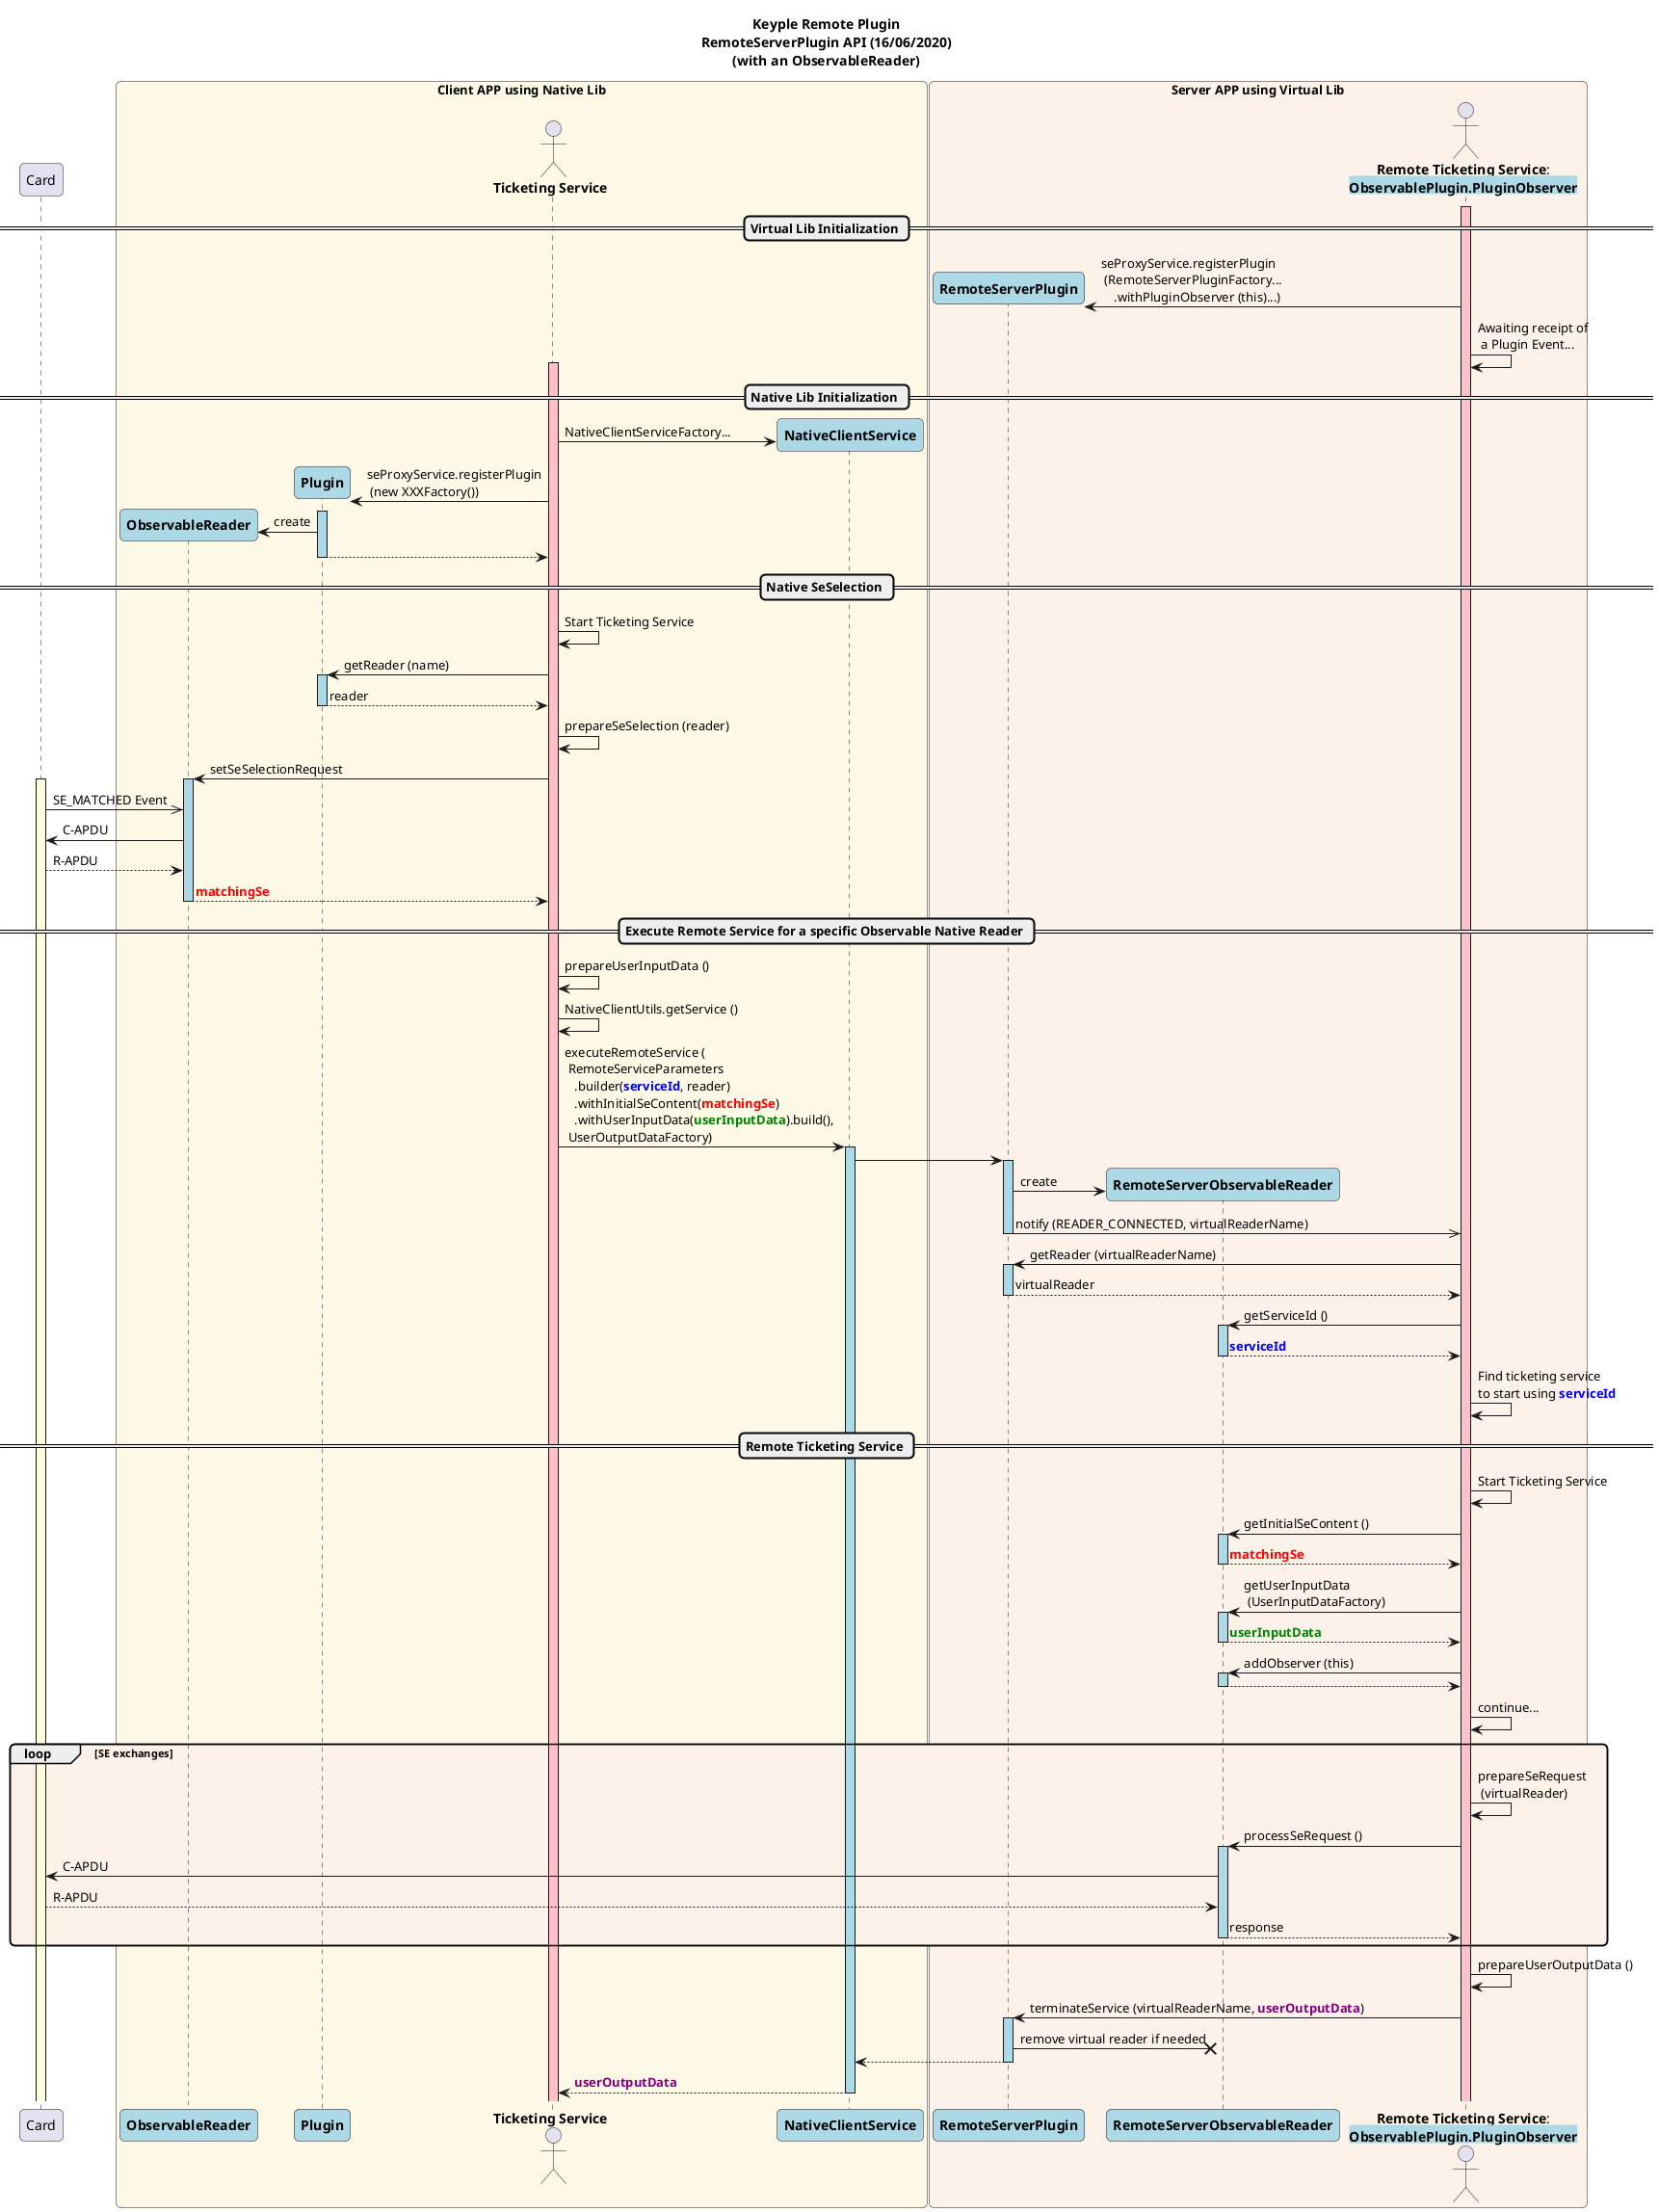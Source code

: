 @startuml
title
    Keyple Remote Plugin
    RemoteServerPlugin API (16/06/2020)
    (with an ObservableReader)
end title

' == THEME ==

skinparam Shadowing false
skinparam RoundCorner 10

'Couleurs issues de : https://htmlcolorcodes.com/fr/tableau-de-couleur/tableau-de-couleur-design-plat/
!define C_LIGHT_YELLOW FEF9E7
!define C_LIGHT_ORANGE FDF2E9

' == CONTENT ==

participant "Card" as se

box "Client APP using Native Lib" #C_LIGHT_YELLOW
participant "**ObservableReader**" as reader #LightBlue
participant "**Plugin**" as plugin #LightBlue
actor "**Ticketing Service**" as client
participant "**NativeClientService**" as nativeService #LightBlue
end box

box "Server APP using Virtual Lib" #C_LIGHT_ORANGE
participant "**RemoteServerPlugin**" as remotePlugin #LightBlue
participant "**RemoteServerObservableReader**" as virtualReader #LightBlue
actor "**Remote Ticketing Service**:\n**<back:LightBlue>ObservablePlugin.PluginObserver**" as server
end box

== Virtual Lib Initialization ==

activate server #Pink
server -> remotePlugin ** : seProxyService.registerPlugin\n (RemoteServerPluginFactory...\n    .withPluginObserver (this)...)
server -> server : Awaiting receipt of\n a Plugin Event...

== Native Lib Initialization ==

activate client #Pink
client -> nativeService ** : NativeClientServiceFactory...
client -> plugin ** : seProxyService.registerPlugin\n (new XXXFactory())
activate plugin #LightBlue
plugin -> reader ** : create
return

== Native SeSelection ==

client -> client : Start Ticketing Service
client -> plugin : getReader (name)
activate plugin #LightBlue
return reader
client -> client : prepareSeSelection (reader)
client -> reader : setSeSelectionRequest
activate reader #LightBlue

activate se #LightYellow
se ->> reader : SE_MATCHED Event
reader -> se : C-APDU
se --> reader : R-APDU
return <color:red>**matchingSe**</color>

== Execute Remote Service for a specific Observable Native Reader ==

client -> client : prepareUserInputData ()

client -> client : NativeClientUtils.getService ()
client -> nativeService : executeRemoteService (\n RemoteServiceParameters\n   .builder(<color:blue>**serviceId**</color>, reader)\n   .withInitialSeContent(<color:red>**matchingSe**</color>)\n   .withUserInputData(<color:green>**userInputData**</color>).build(),\n UserOutputDataFactory)
activate nativeService #LightBlue

nativeService -> remotePlugin
activate remotePlugin #LightBlue
remotePlugin -> virtualReader ** : create
remotePlugin ->> server : notify (READER_CONNECTED, virtualReaderName)
deactivate remotePlugin

server -> remotePlugin : getReader (virtualReaderName)
activate remotePlugin #LightBlue
return virtualReader
server -> virtualReader : getServiceId ()
activate virtualReader #LightBlue
return <color:blue>**serviceId**</color>
server -> server : Find ticketing service\nto start using <color:blue>**serviceId**</color>

== Remote Ticketing Service ==

server -> server : Start Ticketing Service
server -> virtualReader : getInitialSeContent ()
activate virtualReader #LightBlue
return <color:red>**matchingSe**</color>
server -> virtualReader : getUserInputData\n (UserInputDataFactory)
activate virtualReader #LightBlue
return <color:green>**userInputData**</color>
server -> virtualReader : addObserver (this)
activate virtualReader #LightBlue
return
server -> server : continue...

loop #C_LIGHT_ORANGE SE exchanges
    server -> server : prepareSeRequest\n (virtualReader)
    server -> virtualReader : processSeRequest ()
    activate virtualReader #LightBlue
    virtualReader -> se : C-APDU
    se --> virtualReader : R-APDU
    return response
end loop

server -> server : prepareUserOutputData ()
server -> remotePlugin : terminateService (virtualReaderName, <color:purple>**userOutputData**</color>)
activate remotePlugin #LightBlue
remotePlugin -x virtualReader : remove virtual reader if needed

remotePlugin --> nativeService
deactivate remotePlugin
nativeService --> client : <color:purple>**userOutputData**</color>
deactivate nativeService

@enduml